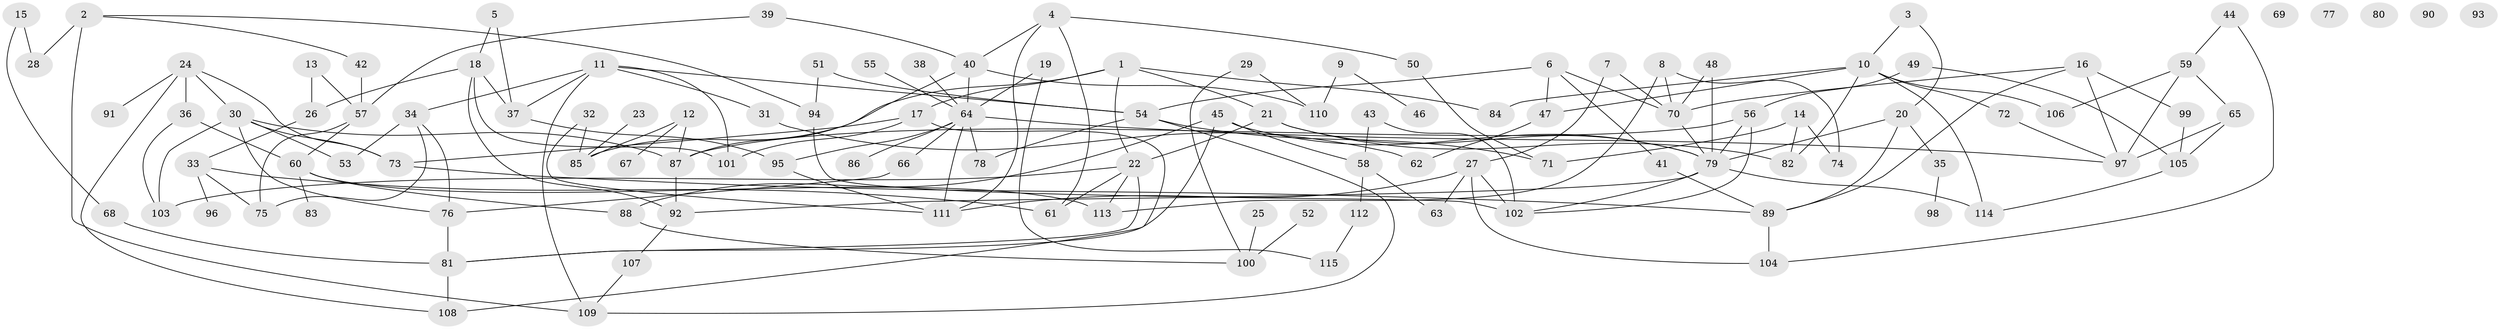 // coarse degree distribution, {5: 0.0875, 4: 0.125, 2: 0.2625, 6: 0.05, 8: 0.0375, 3: 0.15, 7: 0.05, 1: 0.1375, 9: 0.0125, 10: 0.0125, 11: 0.0125, 0: 0.0625}
// Generated by graph-tools (version 1.1) at 2025/23/03/03/25 07:23:28]
// undirected, 115 vertices, 175 edges
graph export_dot {
graph [start="1"]
  node [color=gray90,style=filled];
  1;
  2;
  3;
  4;
  5;
  6;
  7;
  8;
  9;
  10;
  11;
  12;
  13;
  14;
  15;
  16;
  17;
  18;
  19;
  20;
  21;
  22;
  23;
  24;
  25;
  26;
  27;
  28;
  29;
  30;
  31;
  32;
  33;
  34;
  35;
  36;
  37;
  38;
  39;
  40;
  41;
  42;
  43;
  44;
  45;
  46;
  47;
  48;
  49;
  50;
  51;
  52;
  53;
  54;
  55;
  56;
  57;
  58;
  59;
  60;
  61;
  62;
  63;
  64;
  65;
  66;
  67;
  68;
  69;
  70;
  71;
  72;
  73;
  74;
  75;
  76;
  77;
  78;
  79;
  80;
  81;
  82;
  83;
  84;
  85;
  86;
  87;
  88;
  89;
  90;
  91;
  92;
  93;
  94;
  95;
  96;
  97;
  98;
  99;
  100;
  101;
  102;
  103;
  104;
  105;
  106;
  107;
  108;
  109;
  110;
  111;
  112;
  113;
  114;
  115;
  1 -- 17;
  1 -- 21;
  1 -- 22;
  1 -- 84;
  1 -- 85;
  2 -- 28;
  2 -- 42;
  2 -- 94;
  2 -- 109;
  3 -- 10;
  3 -- 20;
  4 -- 40;
  4 -- 50;
  4 -- 61;
  4 -- 111;
  5 -- 18;
  5 -- 37;
  6 -- 41;
  6 -- 47;
  6 -- 54;
  6 -- 70;
  7 -- 27;
  7 -- 70;
  8 -- 70;
  8 -- 74;
  8 -- 113;
  9 -- 46;
  9 -- 110;
  10 -- 47;
  10 -- 72;
  10 -- 82;
  10 -- 84;
  10 -- 106;
  10 -- 114;
  11 -- 31;
  11 -- 34;
  11 -- 37;
  11 -- 54;
  11 -- 101;
  11 -- 109;
  12 -- 67;
  12 -- 85;
  12 -- 87;
  13 -- 26;
  13 -- 57;
  14 -- 71;
  14 -- 74;
  14 -- 82;
  15 -- 28;
  15 -- 68;
  16 -- 70;
  16 -- 89;
  16 -- 97;
  16 -- 99;
  17 -- 73;
  17 -- 101;
  17 -- 108;
  18 -- 26;
  18 -- 37;
  18 -- 92;
  18 -- 101;
  19 -- 64;
  19 -- 115;
  20 -- 35;
  20 -- 79;
  20 -- 89;
  21 -- 22;
  21 -- 79;
  21 -- 82;
  22 -- 61;
  22 -- 81;
  22 -- 103;
  22 -- 113;
  23 -- 85;
  24 -- 30;
  24 -- 36;
  24 -- 73;
  24 -- 91;
  24 -- 108;
  25 -- 100;
  26 -- 33;
  27 -- 63;
  27 -- 102;
  27 -- 104;
  27 -- 111;
  29 -- 100;
  29 -- 110;
  30 -- 53;
  30 -- 73;
  30 -- 76;
  30 -- 87;
  30 -- 103;
  31 -- 62;
  32 -- 85;
  32 -- 111;
  33 -- 61;
  33 -- 75;
  33 -- 96;
  34 -- 53;
  34 -- 75;
  34 -- 76;
  35 -- 98;
  36 -- 60;
  36 -- 103;
  37 -- 95;
  38 -- 64;
  39 -- 40;
  39 -- 57;
  40 -- 64;
  40 -- 87;
  40 -- 110;
  41 -- 89;
  42 -- 57;
  43 -- 58;
  43 -- 102;
  44 -- 59;
  44 -- 104;
  45 -- 58;
  45 -- 79;
  45 -- 81;
  45 -- 88;
  47 -- 62;
  48 -- 70;
  48 -- 79;
  49 -- 56;
  49 -- 105;
  50 -- 71;
  51 -- 54;
  51 -- 94;
  52 -- 100;
  54 -- 71;
  54 -- 78;
  54 -- 109;
  55 -- 64;
  56 -- 79;
  56 -- 87;
  56 -- 102;
  57 -- 60;
  57 -- 75;
  58 -- 63;
  58 -- 112;
  59 -- 65;
  59 -- 97;
  59 -- 106;
  60 -- 83;
  60 -- 88;
  60 -- 113;
  64 -- 66;
  64 -- 78;
  64 -- 86;
  64 -- 95;
  64 -- 97;
  64 -- 111;
  65 -- 97;
  65 -- 105;
  66 -- 76;
  68 -- 81;
  70 -- 79;
  72 -- 97;
  73 -- 89;
  76 -- 81;
  79 -- 92;
  79 -- 102;
  79 -- 114;
  81 -- 108;
  87 -- 92;
  88 -- 100;
  89 -- 104;
  92 -- 107;
  94 -- 102;
  95 -- 111;
  99 -- 105;
  105 -- 114;
  107 -- 109;
  112 -- 115;
}
